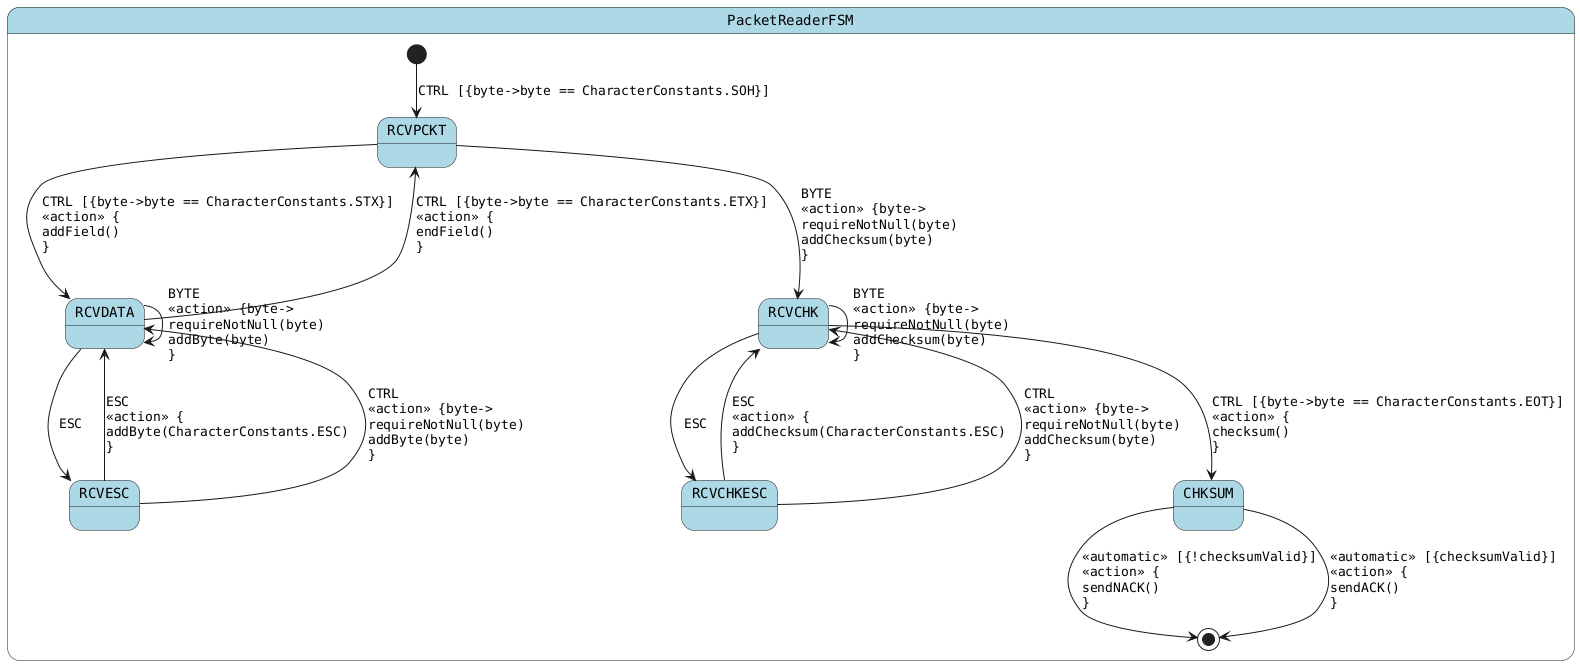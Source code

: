 @startuml
skinparam StateFontName Helvetica
skinparam defaultFontName Monospaced
skinparam state {
    BackgroundColor LightBlue
}
state PacketReaderFSM {
[*] --> RCVPCKT : CTRL [{byte->byte == CharacterConstants.SOH}]
RCVPCKT --> RCVDATA : CTRL [{byte->byte == CharacterConstants.STX}]\l<<action>> {\laddField()\l}
RCVPCKT --> RCVCHK : BYTE\l<<action>> {byte->\lrequireNotNull(byte)\laddChecksum(byte)\l}
RCVDATA --> RCVDATA : BYTE\l<<action>> {byte->\lrequireNotNull(byte)\laddByte(byte)\l}
RCVDATA --> RCVPCKT : CTRL [{byte->byte == CharacterConstants.ETX}]\l<<action>> {\lendField()\l}
RCVDATA --> RCVESC : ESC
RCVESC --> RCVDATA : ESC\l<<action>> {\laddByte(CharacterConstants.ESC)\l}
RCVESC --> RCVDATA : CTRL\l<<action>> {byte->\lrequireNotNull(byte)\laddByte(byte)\l}
RCVCHK --> RCVCHK : BYTE\l<<action>> {byte->\lrequireNotNull(byte)\laddChecksum(byte)\l}
RCVCHK --> RCVCHKESC : ESC
RCVCHK --> CHKSUM : CTRL [{byte->byte == CharacterConstants.EOT}]\l<<action>> {\lchecksum()\l}
CHKSUM --> [*] : <<automatic>> [{!checksumValid}]\l<<action>> {\lsendNACK()\l}
CHKSUM --> [*] : <<automatic>> [{checksumValid}]\l<<action>> {\lsendACK()\l}
RCVCHKESC --> RCVCHK : ESC\l<<action>> {\laddChecksum(CharacterConstants.ESC)\l}
RCVCHKESC --> RCVCHK : CTRL\l<<action>> {byte->\lrequireNotNull(byte)\laddChecksum(byte)\l}
}
@enduml

